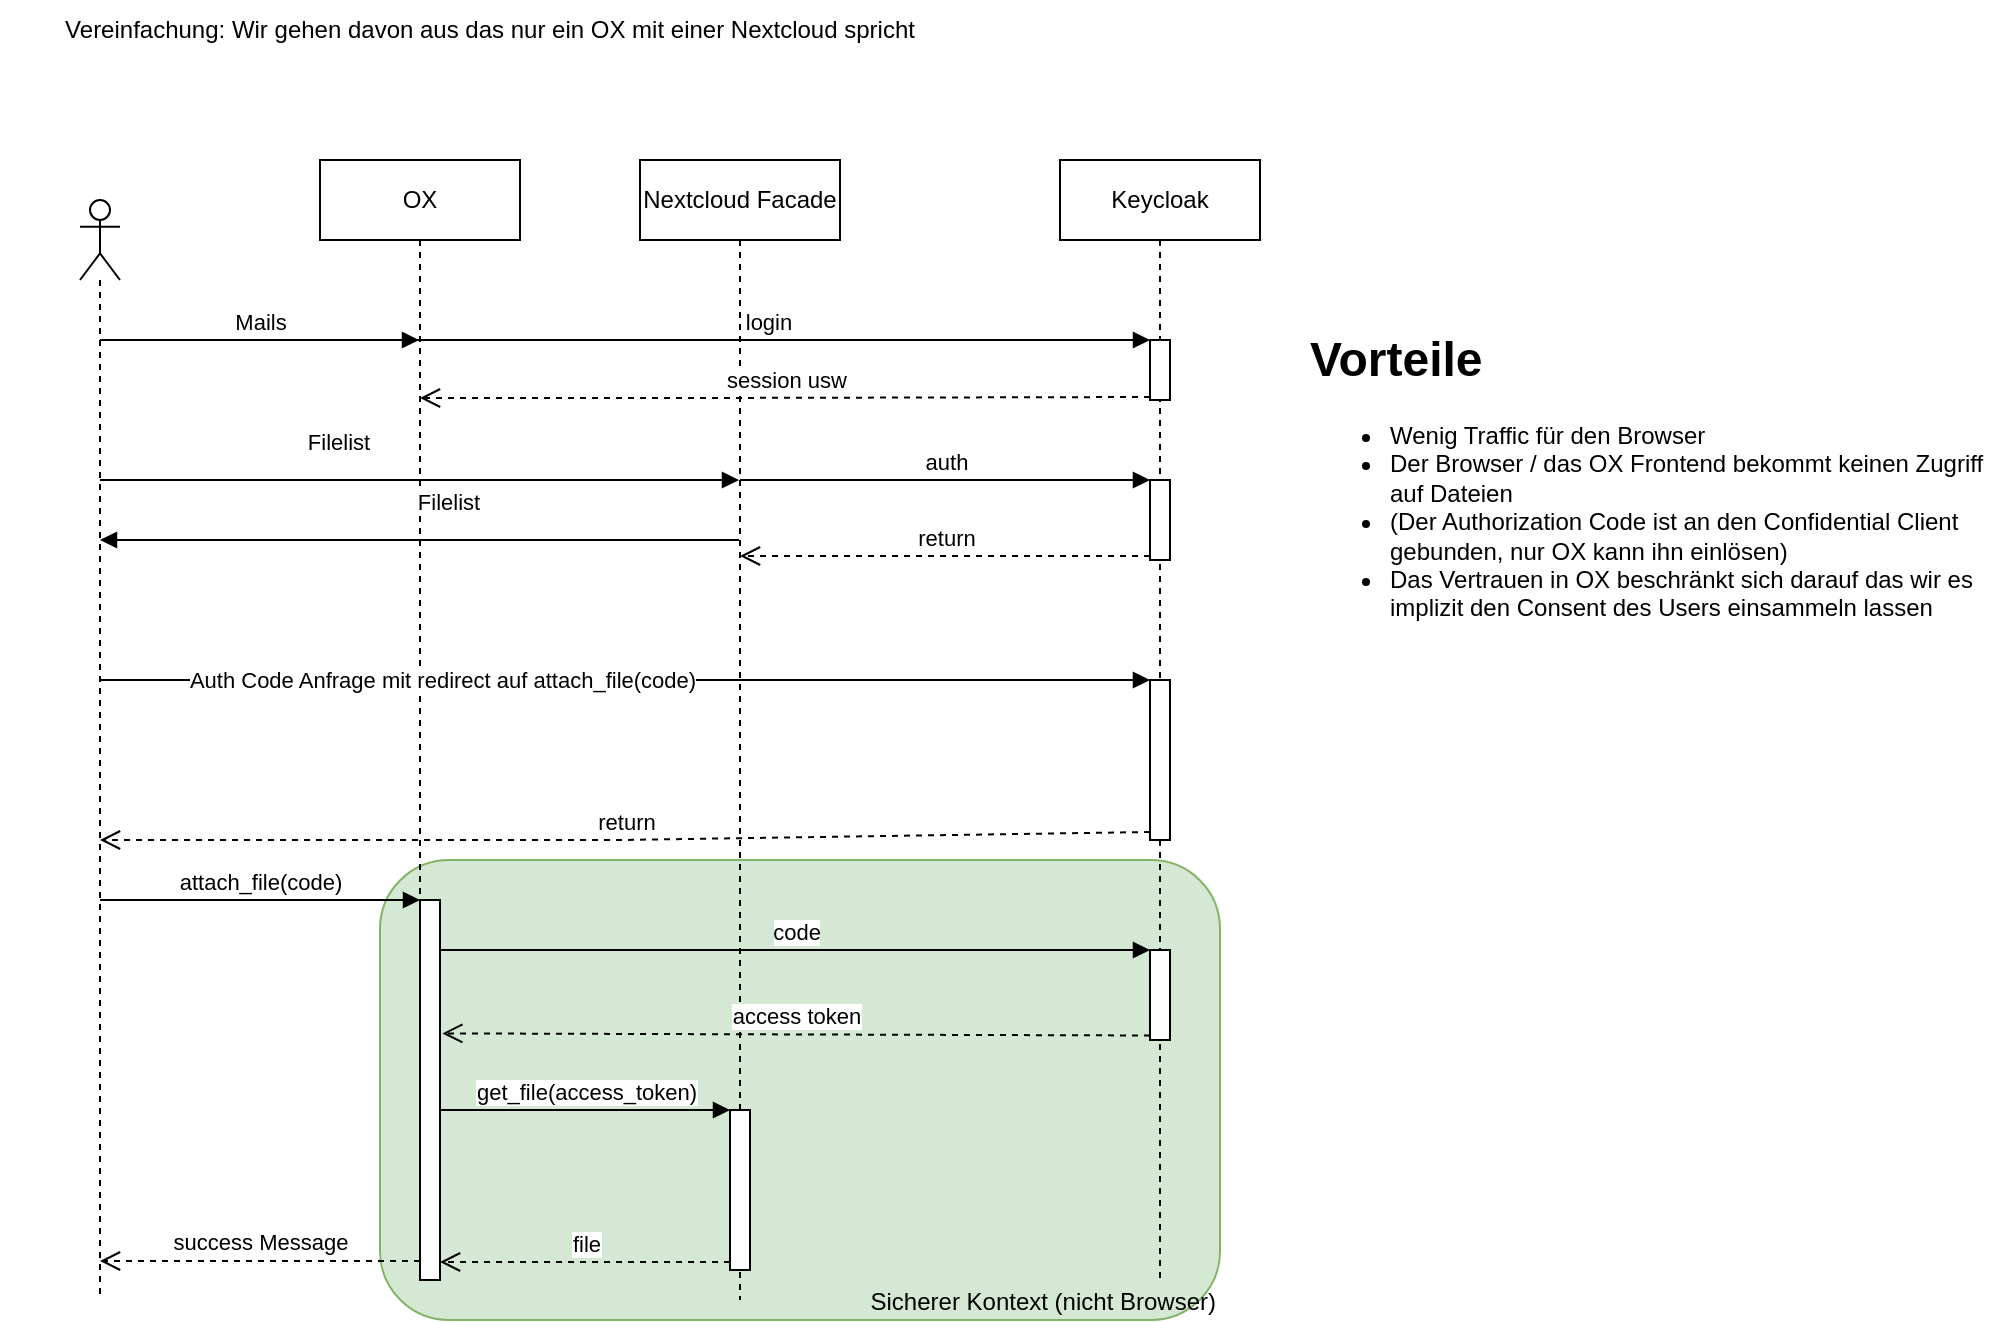 <mxfile version="15.5.4" type="embed"><diagram id="23iRSUPoRavnBvh4doch" name="Page-1"><mxGraphModel dx="740" dy="1054" grid="1" gridSize="10" guides="1" tooltips="1" connect="1" arrows="1" fold="1" page="1" pageScale="1" pageWidth="827" pageHeight="1169" math="0" shadow="0"><root><mxCell id="0"/><mxCell id="1" parent="0"/><mxCell id="49" value="Sicherer Kontext (nicht Browser)" style="rounded=1;whiteSpace=wrap;html=1;fillColor=#d5e8d4;strokeColor=#82b366;verticalAlign=bottom;align=right;" parent="1" vertex="1"><mxGeometry x="220" y="460" width="420" height="230" as="geometry"/></mxCell><mxCell id="5" value="Vereinfachung: Wir gehen davon aus das nur ein OX mit einer Nextcloud spricht" style="text;html=1;strokeColor=none;fillColor=none;align=center;verticalAlign=middle;whiteSpace=wrap;rounded=0;" parent="1" vertex="1"><mxGeometry x="30" y="30" width="490" height="30" as="geometry"/></mxCell><mxCell id="16" value="" style="shape=umlLifeline;participant=umlActor;perimeter=lifelinePerimeter;whiteSpace=wrap;html=1;container=1;collapsible=0;recursiveResize=0;verticalAlign=top;spacingTop=36;outlineConnect=0;" parent="1" vertex="1"><mxGeometry x="70" y="130" width="20" height="550" as="geometry"/></mxCell><mxCell id="17" value="OX" style="shape=umlLifeline;perimeter=lifelinePerimeter;whiteSpace=wrap;html=1;container=1;collapsible=0;recursiveResize=0;outlineConnect=0;" parent="1" vertex="1"><mxGeometry x="190" y="110" width="100" height="560" as="geometry"/></mxCell><mxCell id="38" value="" style="html=1;points=[];perimeter=orthogonalPerimeter;" parent="17" vertex="1"><mxGeometry x="50" y="370" width="10" height="190" as="geometry"/></mxCell><mxCell id="18" value="Nextcloud Facade" style="shape=umlLifeline;perimeter=lifelinePerimeter;whiteSpace=wrap;html=1;container=1;collapsible=0;recursiveResize=0;outlineConnect=0;" parent="1" vertex="1"><mxGeometry x="350" y="110" width="100" height="570" as="geometry"/></mxCell><mxCell id="45" value="" style="html=1;points=[];perimeter=orthogonalPerimeter;" parent="18" vertex="1"><mxGeometry x="45" y="475" width="10" height="80" as="geometry"/></mxCell><mxCell id="19" value="Keycloak" style="shape=umlLifeline;perimeter=lifelinePerimeter;whiteSpace=wrap;html=1;container=1;collapsible=0;recursiveResize=0;outlineConnect=0;" parent="1" vertex="1"><mxGeometry x="560" y="110" width="100" height="560" as="geometry"/></mxCell><mxCell id="22" value="" style="html=1;points=[];perimeter=orthogonalPerimeter;" parent="19" vertex="1"><mxGeometry x="45" y="90" width="10" height="30" as="geometry"/></mxCell><mxCell id="23" value="login" style="html=1;verticalAlign=bottom;endArrow=block;entryX=0;entryY=0;rounded=0;" parent="19" target="22" edge="1"><mxGeometry relative="1" as="geometry"><mxPoint x="-336.207" y="90" as="sourcePoint"/></mxGeometry></mxCell><mxCell id="26" value="" style="html=1;points=[];perimeter=orthogonalPerimeter;" parent="19" vertex="1"><mxGeometry x="45" y="160" width="10" height="40" as="geometry"/></mxCell><mxCell id="33" value="" style="html=1;points=[];perimeter=orthogonalPerimeter;" parent="19" vertex="1"><mxGeometry x="45" y="260" width="10" height="80" as="geometry"/></mxCell><mxCell id="35" value="return" style="html=1;verticalAlign=bottom;endArrow=open;dashed=1;endSize=8;exitX=0;exitY=0.95;rounded=0;" parent="19" source="33" edge="1"><mxGeometry relative="1" as="geometry"><mxPoint x="-480" y="340" as="targetPoint"/><Array as="points"><mxPoint x="-220" y="340"/></Array></mxGeometry></mxCell><mxCell id="41" value="" style="html=1;points=[];perimeter=orthogonalPerimeter;" parent="19" vertex="1"><mxGeometry x="45" y="395" width="10" height="45" as="geometry"/></mxCell><mxCell id="20" value="Mails" style="html=1;verticalAlign=bottom;endArrow=block;rounded=0;" parent="1" source="16" target="17" edge="1"><mxGeometry width="80" relative="1" as="geometry"><mxPoint x="110" y="210" as="sourcePoint"/><mxPoint x="190" y="210" as="targetPoint"/><Array as="points"><mxPoint x="110" y="200"/></Array></mxGeometry></mxCell><mxCell id="24" value="session usw" style="html=1;verticalAlign=bottom;endArrow=open;dashed=1;endSize=8;exitX=0;exitY=0.95;rounded=0;" parent="1" source="22" target="17" edge="1"><mxGeometry relative="1" as="geometry"><mxPoint x="540" y="256" as="targetPoint"/><Array as="points"><mxPoint x="380" y="229"/></Array></mxGeometry></mxCell><mxCell id="25" value="Filelist" style="html=1;verticalAlign=bottom;endArrow=block;rounded=0;" parent="1" source="16" target="18" edge="1"><mxGeometry x="-0.255" y="10" width="80" relative="1" as="geometry"><mxPoint x="280" y="300" as="sourcePoint"/><mxPoint x="360" y="300" as="targetPoint"/><Array as="points"><mxPoint x="370" y="270"/></Array><mxPoint as="offset"/></mxGeometry></mxCell><mxCell id="27" value="auth" style="html=1;verticalAlign=bottom;endArrow=block;entryX=0;entryY=0;rounded=0;" parent="1" source="18" target="26" edge="1"><mxGeometry relative="1" as="geometry"><mxPoint x="535" y="270" as="sourcePoint"/><Array as="points"><mxPoint x="470" y="270"/></Array></mxGeometry></mxCell><mxCell id="28" value="return" style="html=1;verticalAlign=bottom;endArrow=open;dashed=1;endSize=8;exitX=0;exitY=0.95;rounded=0;" parent="1" source="26" target="18" edge="1"><mxGeometry relative="1" as="geometry"><mxPoint x="535" y="346" as="targetPoint"/><Array as="points"><mxPoint x="500" y="308"/><mxPoint x="490" y="308"/></Array></mxGeometry></mxCell><mxCell id="30" value="Filelist" style="html=1;verticalAlign=bottom;endArrow=block;rounded=0;" parent="1" source="18" target="16" edge="1"><mxGeometry x="-0.087" y="-10" width="80" relative="1" as="geometry"><mxPoint x="300" y="320" as="sourcePoint"/><mxPoint x="80" y="300" as="targetPoint"/><Array as="points"><mxPoint x="370" y="300"/><mxPoint x="350" y="300"/><mxPoint x="260" y="300"/><mxPoint x="200" y="300"/></Array><mxPoint as="offset"/></mxGeometry></mxCell><mxCell id="34" value="" style="html=1;verticalAlign=bottom;endArrow=block;entryX=0;entryY=0;rounded=0;" parent="1" source="16" target="33" edge="1"><mxGeometry relative="1" as="geometry"><mxPoint x="535" y="370" as="sourcePoint"/></mxGeometry></mxCell><mxCell id="36" value="Auth Code Anfrage mit redirect auf attach_file(code)" style="edgeLabel;html=1;align=center;verticalAlign=middle;resizable=0;points=[];" parent="34" vertex="1" connectable="0"><mxGeometry x="-0.864" y="2" relative="1" as="geometry"><mxPoint x="135" y="2" as="offset"/></mxGeometry></mxCell><mxCell id="39" value="attach_file(code)" style="html=1;verticalAlign=bottom;endArrow=block;entryX=0;entryY=0;rounded=0;" parent="1" source="16" target="38" edge="1"><mxGeometry relative="1" as="geometry"><mxPoint x="170" y="480" as="sourcePoint"/></mxGeometry></mxCell><mxCell id="40" value="success Message" style="html=1;verticalAlign=bottom;endArrow=open;dashed=1;endSize=8;exitX=0;exitY=0.95;rounded=0;" parent="1" source="38" target="16" edge="1"><mxGeometry relative="1" as="geometry"><mxPoint x="170" y="556" as="targetPoint"/></mxGeometry></mxCell><mxCell id="42" value="code" style="html=1;verticalAlign=bottom;endArrow=block;entryX=0;entryY=0;rounded=0;" parent="1" target="41" edge="1"><mxGeometry relative="1" as="geometry"><mxPoint x="250" y="505" as="sourcePoint"/></mxGeometry></mxCell><mxCell id="43" value="access token" style="html=1;verticalAlign=bottom;endArrow=open;dashed=1;endSize=8;exitX=0;exitY=0.95;rounded=0;entryX=1.117;entryY=0.351;entryDx=0;entryDy=0;entryPerimeter=0;" parent="1" source="41" target="38" edge="1"><mxGeometry relative="1" as="geometry"><mxPoint x="530" y="566" as="targetPoint"/></mxGeometry></mxCell><mxCell id="46" value="get_file(access_token)" style="html=1;verticalAlign=bottom;endArrow=block;entryX=0;entryY=0;rounded=0;" parent="1" source="38" target="45" edge="1"><mxGeometry relative="1" as="geometry"><mxPoint x="310" y="585" as="sourcePoint"/></mxGeometry></mxCell><mxCell id="47" value="file" style="html=1;verticalAlign=bottom;endArrow=open;dashed=1;endSize=8;exitX=0;exitY=0.95;rounded=0;" parent="1" source="45" target="38" edge="1"><mxGeometry relative="1" as="geometry"><mxPoint x="310" y="661" as="targetPoint"/></mxGeometry></mxCell><mxCell id="48" value="&lt;h1&gt;Vorteile&lt;/h1&gt;&lt;p&gt;&lt;/p&gt;&lt;ul&gt;&lt;li&gt;Wenig Traffic für den Browser&lt;/li&gt;&lt;li&gt;Der Browser / das OX Frontend bekommt keinen Zugriff auf Dateien&lt;/li&gt;&lt;li&gt;(Der Authorization Code ist an den Confidential Client gebunden, nur OX kann ihn einlösen)&lt;/li&gt;&lt;li&gt;Das Vertrauen in OX beschränkt sich darauf das wir es implizit den Consent des Users einsammeln lassen&lt;/li&gt;&lt;/ul&gt;&lt;p&gt;&lt;/p&gt;" style="text;html=1;strokeColor=none;fillColor=none;spacing=5;spacingTop=-20;whiteSpace=wrap;overflow=hidden;rounded=0;" parent="1" vertex="1"><mxGeometry x="680" y="190" width="350" height="160" as="geometry"/></mxCell></root></mxGraphModel></diagram></mxfile>
